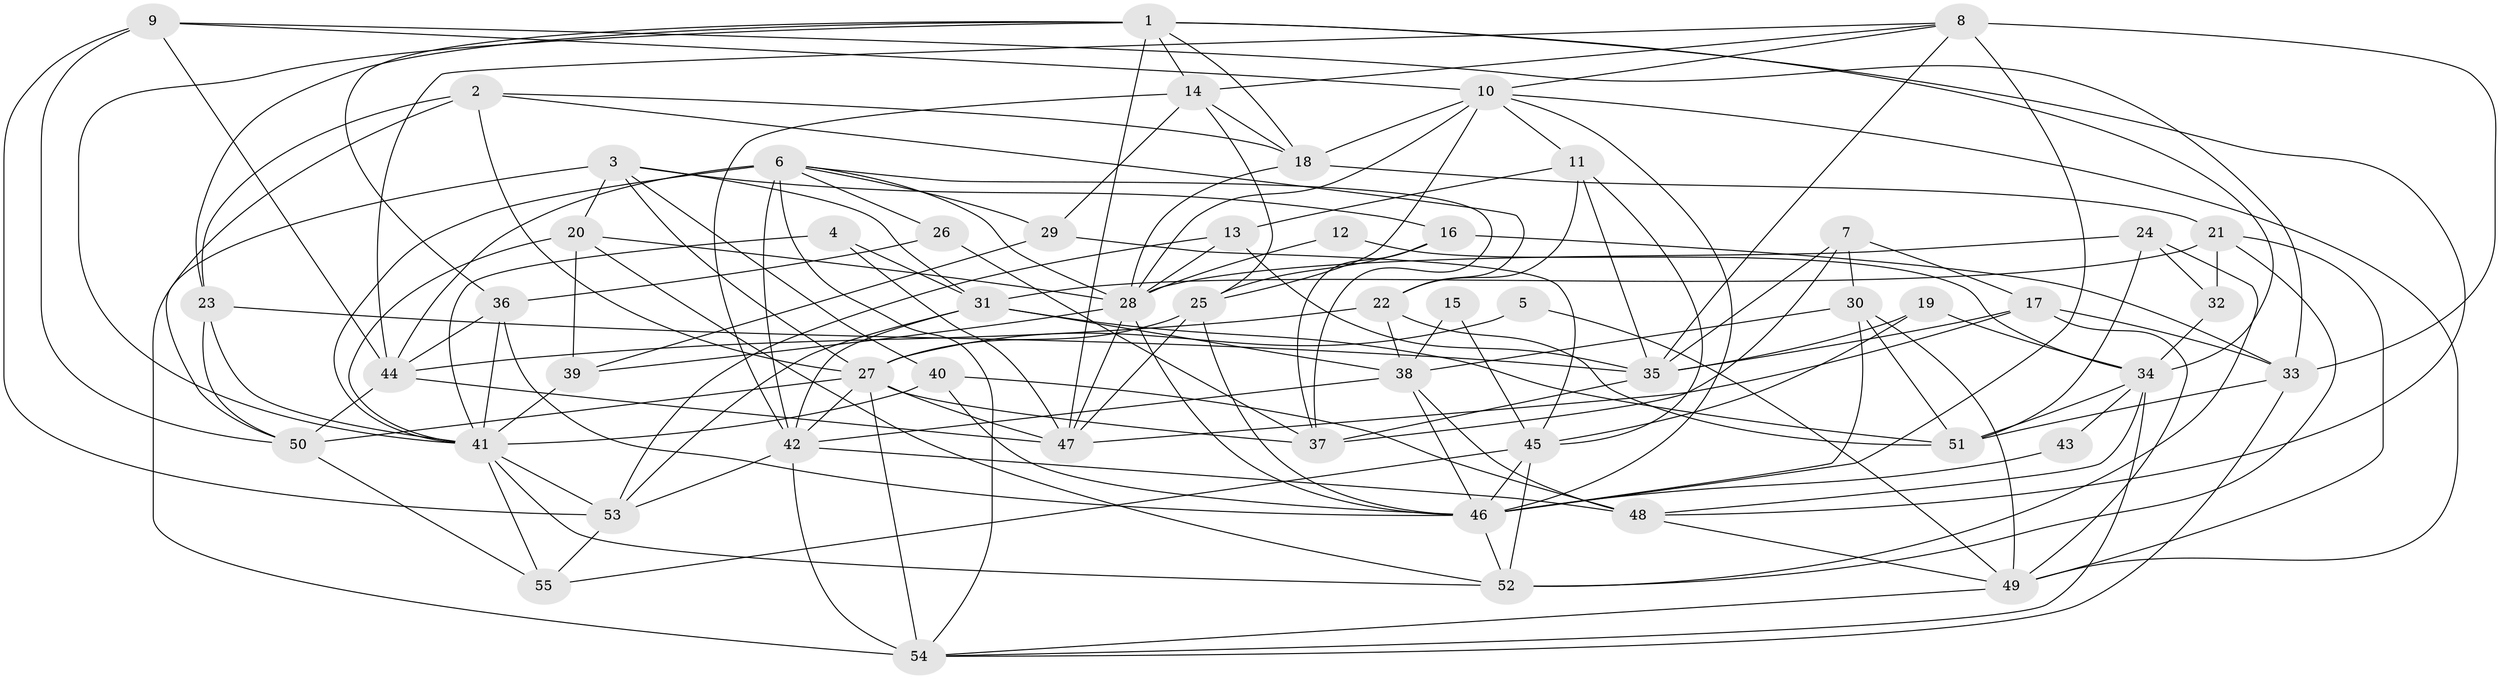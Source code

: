 // original degree distribution, {4: 0.3302752293577982, 2: 0.1651376146788991, 8: 0.009174311926605505, 5: 0.13761467889908258, 6: 0.12844036697247707, 3: 0.2018348623853211, 9: 0.009174311926605505, 7: 0.01834862385321101}
// Generated by graph-tools (version 1.1) at 2025/26/03/09/25 03:26:10]
// undirected, 55 vertices, 156 edges
graph export_dot {
graph [start="1"]
  node [color=gray90,style=filled];
  1;
  2;
  3;
  4;
  5;
  6;
  7;
  8;
  9;
  10;
  11;
  12;
  13;
  14;
  15;
  16;
  17;
  18;
  19;
  20;
  21;
  22;
  23;
  24;
  25;
  26;
  27;
  28;
  29;
  30;
  31;
  32;
  33;
  34;
  35;
  36;
  37;
  38;
  39;
  40;
  41;
  42;
  43;
  44;
  45;
  46;
  47;
  48;
  49;
  50;
  51;
  52;
  53;
  54;
  55;
  1 -- 14 [weight=1.0];
  1 -- 18 [weight=1.0];
  1 -- 23 [weight=1.0];
  1 -- 34 [weight=1.0];
  1 -- 36 [weight=1.0];
  1 -- 41 [weight=1.0];
  1 -- 47 [weight=1.0];
  1 -- 48 [weight=1.0];
  2 -- 18 [weight=1.0];
  2 -- 22 [weight=1.0];
  2 -- 23 [weight=1.0];
  2 -- 27 [weight=1.0];
  2 -- 54 [weight=2.0];
  3 -- 16 [weight=1.0];
  3 -- 20 [weight=1.0];
  3 -- 27 [weight=1.0];
  3 -- 31 [weight=1.0];
  3 -- 40 [weight=1.0];
  3 -- 50 [weight=1.0];
  4 -- 31 [weight=1.0];
  4 -- 41 [weight=1.0];
  4 -- 47 [weight=1.0];
  5 -- 27 [weight=1.0];
  5 -- 49 [weight=1.0];
  6 -- 26 [weight=1.0];
  6 -- 28 [weight=1.0];
  6 -- 29 [weight=1.0];
  6 -- 37 [weight=1.0];
  6 -- 41 [weight=1.0];
  6 -- 42 [weight=1.0];
  6 -- 44 [weight=2.0];
  6 -- 54 [weight=1.0];
  7 -- 17 [weight=1.0];
  7 -- 30 [weight=1.0];
  7 -- 35 [weight=1.0];
  7 -- 37 [weight=1.0];
  8 -- 10 [weight=1.0];
  8 -- 14 [weight=1.0];
  8 -- 33 [weight=1.0];
  8 -- 35 [weight=1.0];
  8 -- 44 [weight=1.0];
  8 -- 46 [weight=1.0];
  9 -- 10 [weight=1.0];
  9 -- 33 [weight=1.0];
  9 -- 44 [weight=1.0];
  9 -- 50 [weight=1.0];
  9 -- 53 [weight=1.0];
  10 -- 11 [weight=1.0];
  10 -- 18 [weight=1.0];
  10 -- 25 [weight=1.0];
  10 -- 28 [weight=1.0];
  10 -- 46 [weight=1.0];
  10 -- 49 [weight=1.0];
  11 -- 13 [weight=1.0];
  11 -- 22 [weight=1.0];
  11 -- 35 [weight=1.0];
  11 -- 45 [weight=1.0];
  12 -- 28 [weight=1.0];
  12 -- 34 [weight=1.0];
  13 -- 28 [weight=1.0];
  13 -- 35 [weight=1.0];
  13 -- 53 [weight=1.0];
  14 -- 18 [weight=1.0];
  14 -- 25 [weight=1.0];
  14 -- 29 [weight=1.0];
  14 -- 42 [weight=1.0];
  15 -- 38 [weight=1.0];
  15 -- 45 [weight=1.0];
  16 -- 25 [weight=1.0];
  16 -- 33 [weight=1.0];
  16 -- 37 [weight=1.0];
  17 -- 33 [weight=1.0];
  17 -- 35 [weight=1.0];
  17 -- 47 [weight=1.0];
  17 -- 49 [weight=1.0];
  18 -- 21 [weight=1.0];
  18 -- 28 [weight=1.0];
  19 -- 34 [weight=1.0];
  19 -- 35 [weight=1.0];
  19 -- 45 [weight=1.0];
  20 -- 28 [weight=1.0];
  20 -- 39 [weight=1.0];
  20 -- 41 [weight=1.0];
  20 -- 52 [weight=1.0];
  21 -- 31 [weight=1.0];
  21 -- 32 [weight=1.0];
  21 -- 49 [weight=1.0];
  21 -- 52 [weight=1.0];
  22 -- 38 [weight=1.0];
  22 -- 44 [weight=1.0];
  22 -- 51 [weight=1.0];
  23 -- 35 [weight=1.0];
  23 -- 41 [weight=1.0];
  23 -- 50 [weight=1.0];
  24 -- 28 [weight=1.0];
  24 -- 32 [weight=1.0];
  24 -- 51 [weight=1.0];
  24 -- 52 [weight=1.0];
  25 -- 27 [weight=1.0];
  25 -- 46 [weight=1.0];
  25 -- 47 [weight=1.0];
  26 -- 36 [weight=1.0];
  26 -- 37 [weight=1.0];
  27 -- 37 [weight=1.0];
  27 -- 42 [weight=1.0];
  27 -- 47 [weight=1.0];
  27 -- 50 [weight=1.0];
  27 -- 54 [weight=1.0];
  28 -- 39 [weight=1.0];
  28 -- 46 [weight=1.0];
  28 -- 47 [weight=1.0];
  29 -- 39 [weight=1.0];
  29 -- 45 [weight=1.0];
  30 -- 38 [weight=1.0];
  30 -- 46 [weight=1.0];
  30 -- 49 [weight=1.0];
  30 -- 51 [weight=1.0];
  31 -- 38 [weight=1.0];
  31 -- 42 [weight=1.0];
  31 -- 51 [weight=1.0];
  31 -- 53 [weight=1.0];
  32 -- 34 [weight=1.0];
  33 -- 51 [weight=1.0];
  33 -- 54 [weight=1.0];
  34 -- 43 [weight=1.0];
  34 -- 48 [weight=1.0];
  34 -- 51 [weight=1.0];
  34 -- 54 [weight=1.0];
  35 -- 37 [weight=1.0];
  36 -- 41 [weight=1.0];
  36 -- 44 [weight=1.0];
  36 -- 46 [weight=1.0];
  38 -- 42 [weight=1.0];
  38 -- 46 [weight=1.0];
  38 -- 48 [weight=1.0];
  39 -- 41 [weight=1.0];
  40 -- 41 [weight=1.0];
  40 -- 46 [weight=1.0];
  40 -- 48 [weight=1.0];
  41 -- 52 [weight=1.0];
  41 -- 53 [weight=1.0];
  41 -- 55 [weight=1.0];
  42 -- 48 [weight=1.0];
  42 -- 53 [weight=1.0];
  42 -- 54 [weight=1.0];
  43 -- 46 [weight=2.0];
  44 -- 47 [weight=1.0];
  44 -- 50 [weight=1.0];
  45 -- 46 [weight=1.0];
  45 -- 52 [weight=2.0];
  45 -- 55 [weight=1.0];
  46 -- 52 [weight=2.0];
  48 -- 49 [weight=1.0];
  49 -- 54 [weight=1.0];
  50 -- 55 [weight=1.0];
  53 -- 55 [weight=1.0];
}
